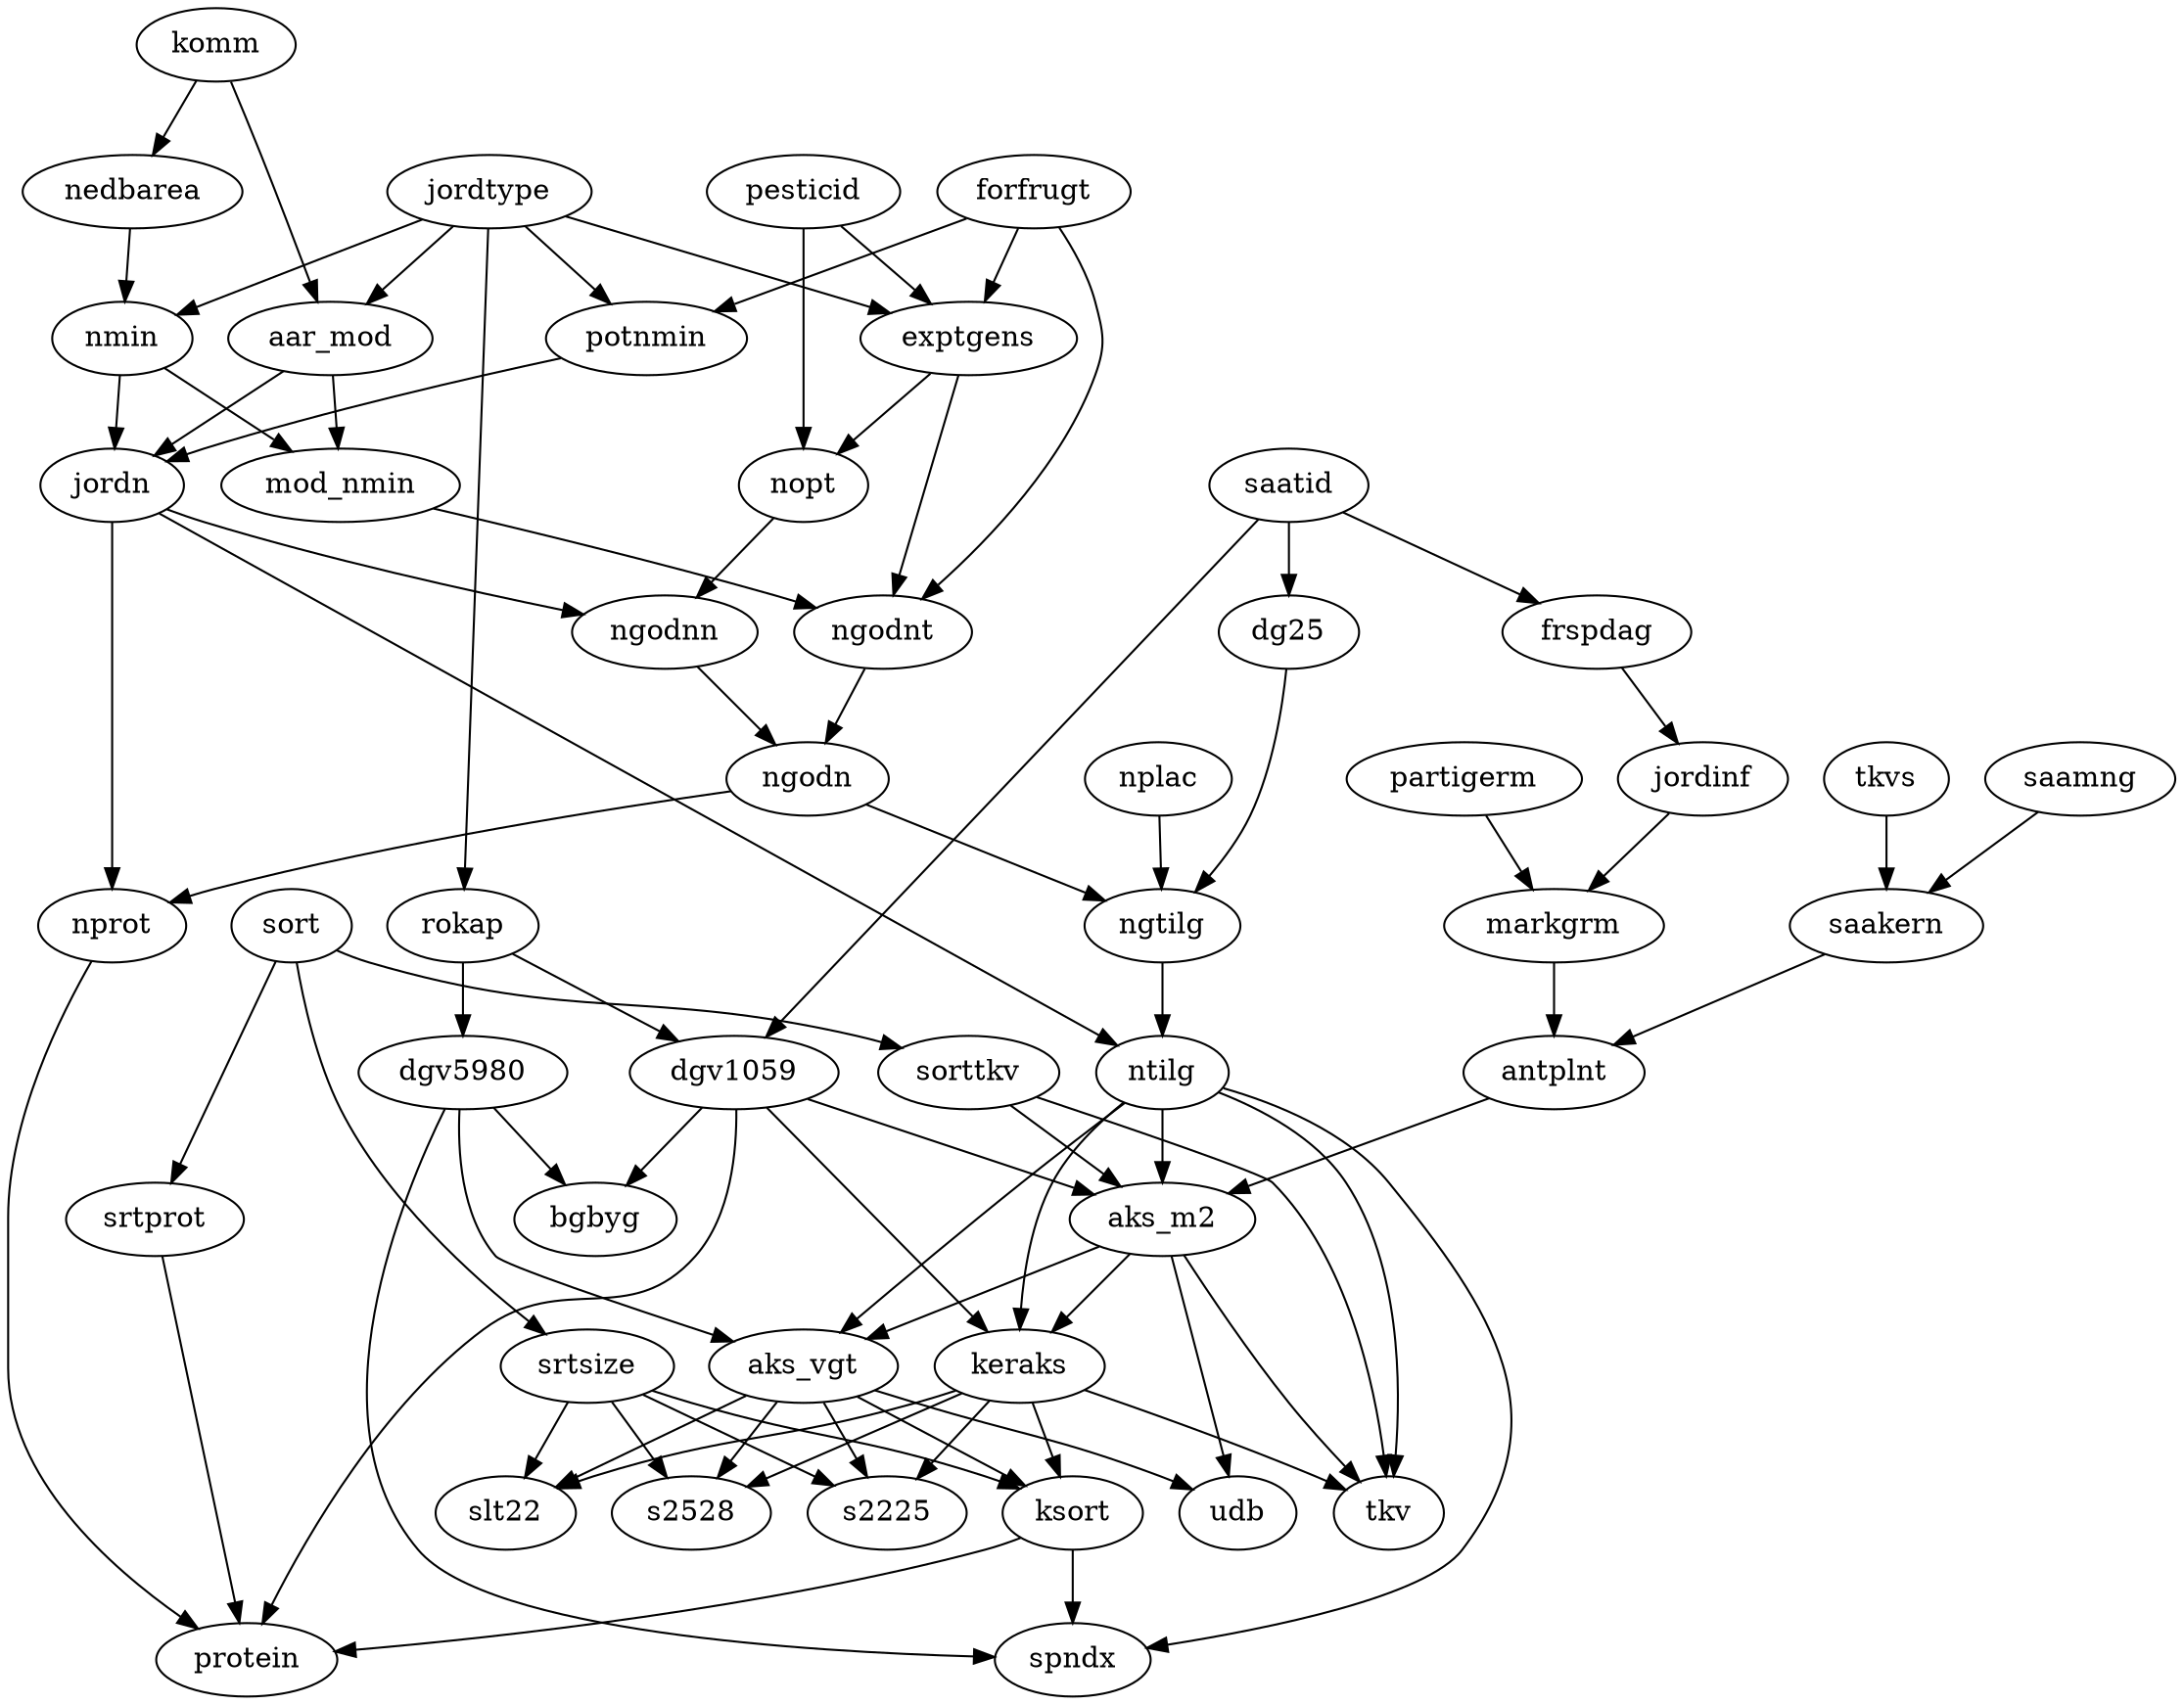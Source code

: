 strict digraph G {
dg25;
tkvs;
ngodnn;
markgrm;
bgbyg;
nedbarea;
saakern;
keraks;
jordn;
nmin;
srtprot;
protein;
frspdag;
saamng;
slt22;
saatid;
s2528;
dgv5980;
antplnt;
aks_m2;
forfrugt;
srtsize;
exptgens;
pesticid;
sort;
tkv;
sorttkv;
ngtilg;
udb;
spndx;
ksort;
potnmin;
komm;
ngodn;
rokap;
s2225;
jordinf;
aar_mod;
nprot;
aks_vgt;
nplac;
nopt;
ngodnt;
mod_nmin;
partigerm;
dgv1059;
ntilg;
jordtype;
dg25 -> ngtilg;
tkvs -> saakern;
ngodnn -> ngodn;
markgrm -> antplnt;
nedbarea -> nmin;
saakern -> antplnt;
keraks -> slt22;
keraks -> s2225;
keraks -> ksort;
keraks -> s2528;
keraks -> tkv;
jordn -> nprot;
jordn -> ntilg;
jordn -> ngodnn;
nmin -> jordn;
nmin -> mod_nmin;
srtprot -> protein;
frspdag -> jordinf;
saamng -> saakern;
saatid -> frspdag;
saatid -> dg25;
saatid -> dgv1059;
dgv5980 -> bgbyg;
dgv5980 -> spndx;
dgv5980 -> aks_vgt;
antplnt -> aks_m2;
aks_m2 -> aks_vgt;
aks_m2 -> keraks;
aks_m2 -> udb;
aks_m2 -> tkv;
forfrugt -> ngodnt;
forfrugt -> potnmin;
forfrugt -> exptgens;
srtsize -> slt22;
srtsize -> s2225;
srtsize -> ksort;
srtsize -> s2528;
exptgens -> nopt;
exptgens -> ngodnt;
pesticid -> nopt;
pesticid -> exptgens;
sort -> srtprot;
sort -> srtsize;
sort -> sorttkv;
sorttkv -> aks_m2;
sorttkv -> tkv;
ngtilg -> ntilg;
ksort -> spndx;
ksort -> protein;
potnmin -> jordn;
komm -> aar_mod;
komm -> nedbarea;
ngodn -> nprot;
ngodn -> ngtilg;
rokap -> dgv1059;
rokap -> dgv5980;
jordinf -> markgrm;
aar_mod -> jordn;
aar_mod -> mod_nmin;
nprot -> protein;
aks_vgt -> slt22;
aks_vgt -> s2225;
aks_vgt -> ksort;
aks_vgt -> udb;
aks_vgt -> s2528;
nplac -> ngtilg;
nopt -> ngodnn;
ngodnt -> ngodn;
mod_nmin -> ngodnt;
partigerm -> markgrm;
dgv1059 -> bgbyg;
dgv1059 -> aks_m2;
dgv1059 -> keraks;
dgv1059 -> protein;
ntilg -> aks_m2;
ntilg -> spndx;
ntilg -> keraks;
ntilg -> tkv;
ntilg -> aks_vgt;
jordtype -> aar_mod;
jordtype -> nmin;
jordtype -> rokap;
jordtype -> potnmin;
jordtype -> exptgens;
}
